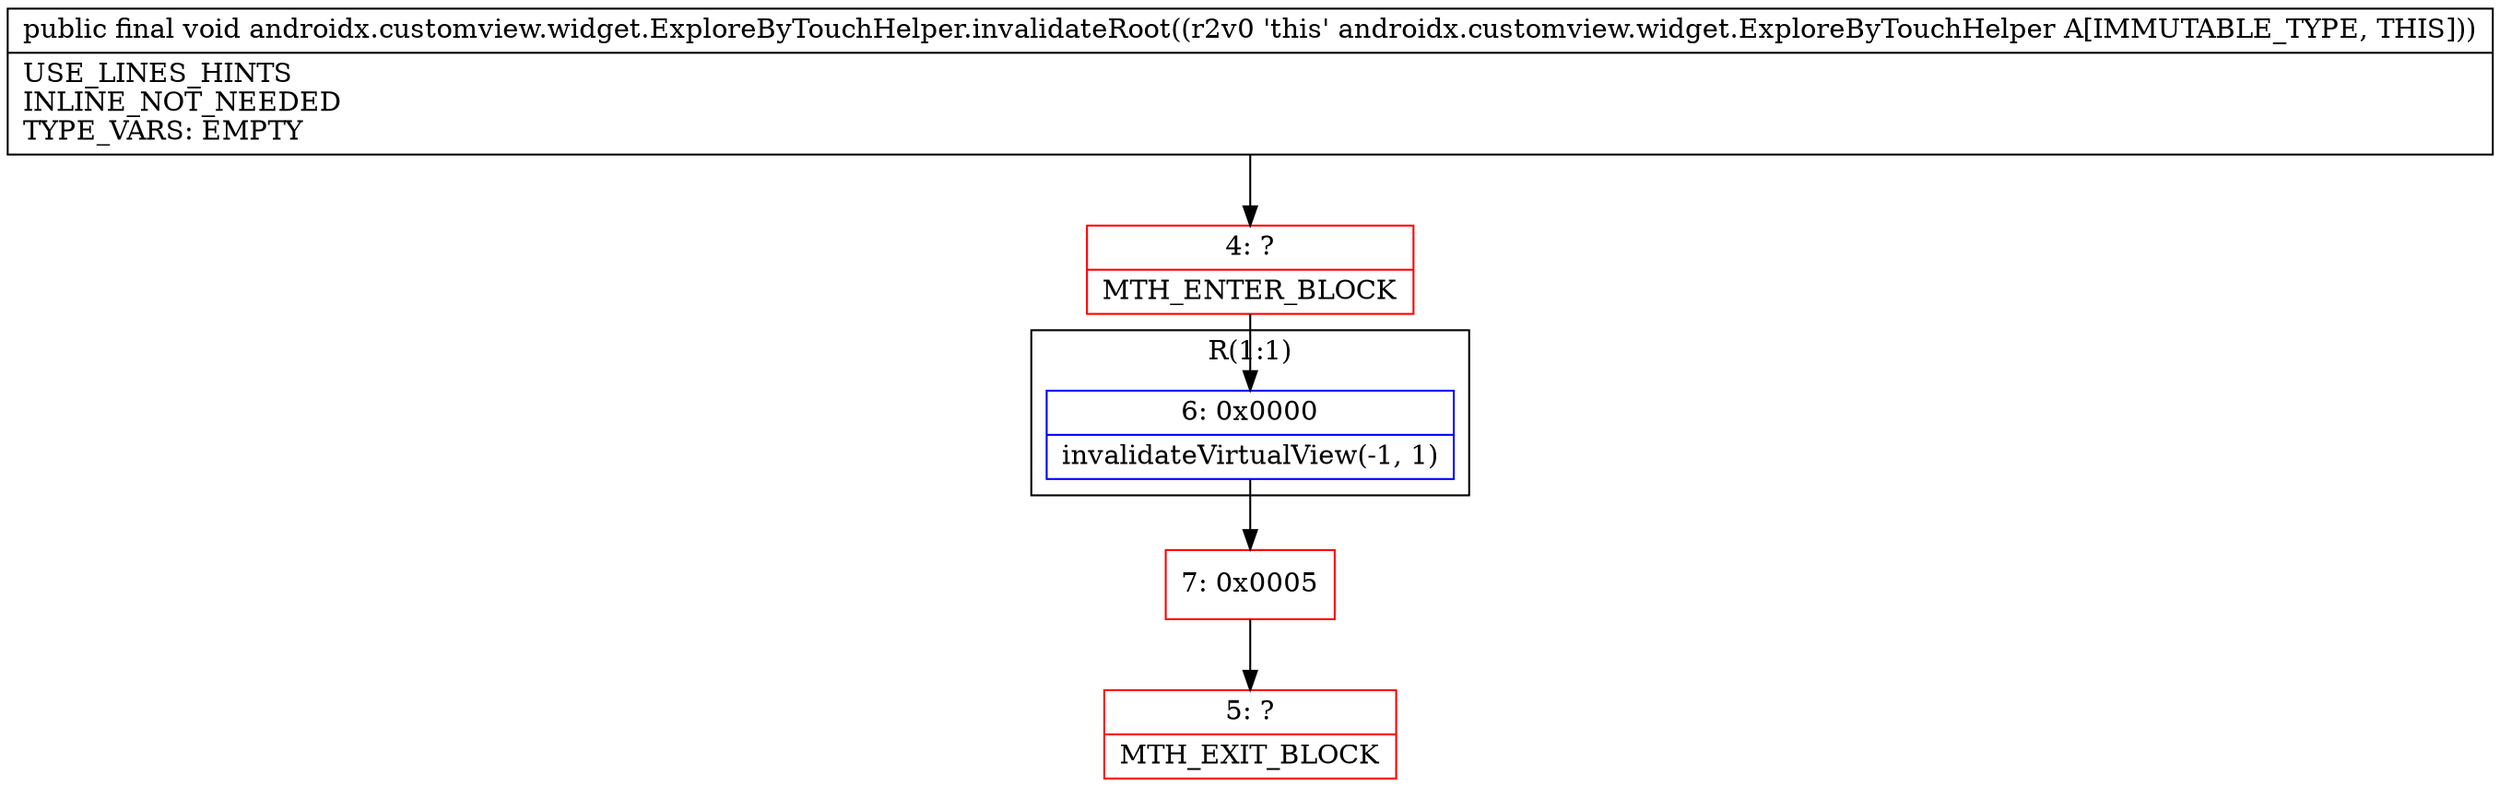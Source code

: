 digraph "CFG forandroidx.customview.widget.ExploreByTouchHelper.invalidateRoot()V" {
subgraph cluster_Region_1783763835 {
label = "R(1:1)";
node [shape=record,color=blue];
Node_6 [shape=record,label="{6\:\ 0x0000|invalidateVirtualView(\-1, 1)\l}"];
}
Node_4 [shape=record,color=red,label="{4\:\ ?|MTH_ENTER_BLOCK\l}"];
Node_7 [shape=record,color=red,label="{7\:\ 0x0005}"];
Node_5 [shape=record,color=red,label="{5\:\ ?|MTH_EXIT_BLOCK\l}"];
MethodNode[shape=record,label="{public final void androidx.customview.widget.ExploreByTouchHelper.invalidateRoot((r2v0 'this' androidx.customview.widget.ExploreByTouchHelper A[IMMUTABLE_TYPE, THIS]))  | USE_LINES_HINTS\lINLINE_NOT_NEEDED\lTYPE_VARS: EMPTY\l}"];
MethodNode -> Node_4;Node_6 -> Node_7;
Node_4 -> Node_6;
Node_7 -> Node_5;
}

